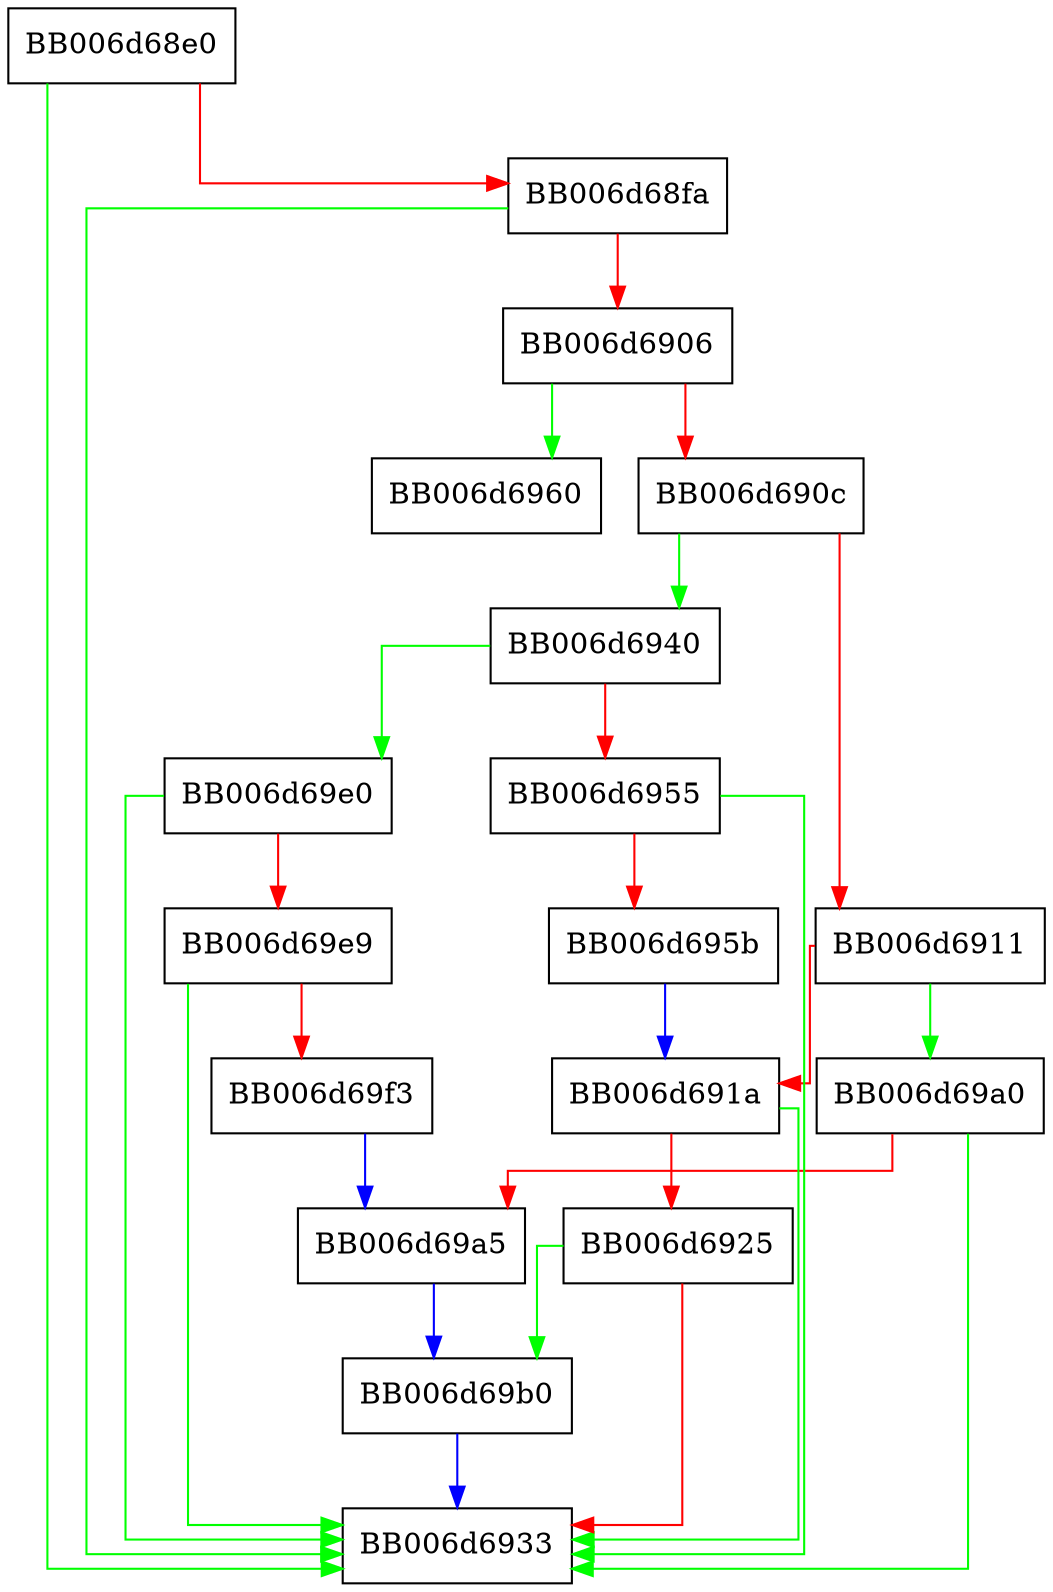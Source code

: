 digraph x448_validate {
  node [shape="box"];
  graph [splines=ortho];
  BB006d68e0 -> BB006d6933 [color="green"];
  BB006d68e0 -> BB006d68fa [color="red"];
  BB006d68fa -> BB006d6933 [color="green"];
  BB006d68fa -> BB006d6906 [color="red"];
  BB006d6906 -> BB006d6960 [color="green"];
  BB006d6906 -> BB006d690c [color="red"];
  BB006d690c -> BB006d6940 [color="green"];
  BB006d690c -> BB006d6911 [color="red"];
  BB006d6911 -> BB006d69a0 [color="green"];
  BB006d6911 -> BB006d691a [color="red"];
  BB006d691a -> BB006d6933 [color="green"];
  BB006d691a -> BB006d6925 [color="red"];
  BB006d6925 -> BB006d69b0 [color="green"];
  BB006d6925 -> BB006d6933 [color="red"];
  BB006d6940 -> BB006d69e0 [color="green"];
  BB006d6940 -> BB006d6955 [color="red"];
  BB006d6955 -> BB006d6933 [color="green"];
  BB006d6955 -> BB006d695b [color="red"];
  BB006d695b -> BB006d691a [color="blue"];
  BB006d69a0 -> BB006d6933 [color="green"];
  BB006d69a0 -> BB006d69a5 [color="red"];
  BB006d69a5 -> BB006d69b0 [color="blue"];
  BB006d69b0 -> BB006d6933 [color="blue"];
  BB006d69e0 -> BB006d6933 [color="green"];
  BB006d69e0 -> BB006d69e9 [color="red"];
  BB006d69e9 -> BB006d6933 [color="green"];
  BB006d69e9 -> BB006d69f3 [color="red"];
  BB006d69f3 -> BB006d69a5 [color="blue"];
}